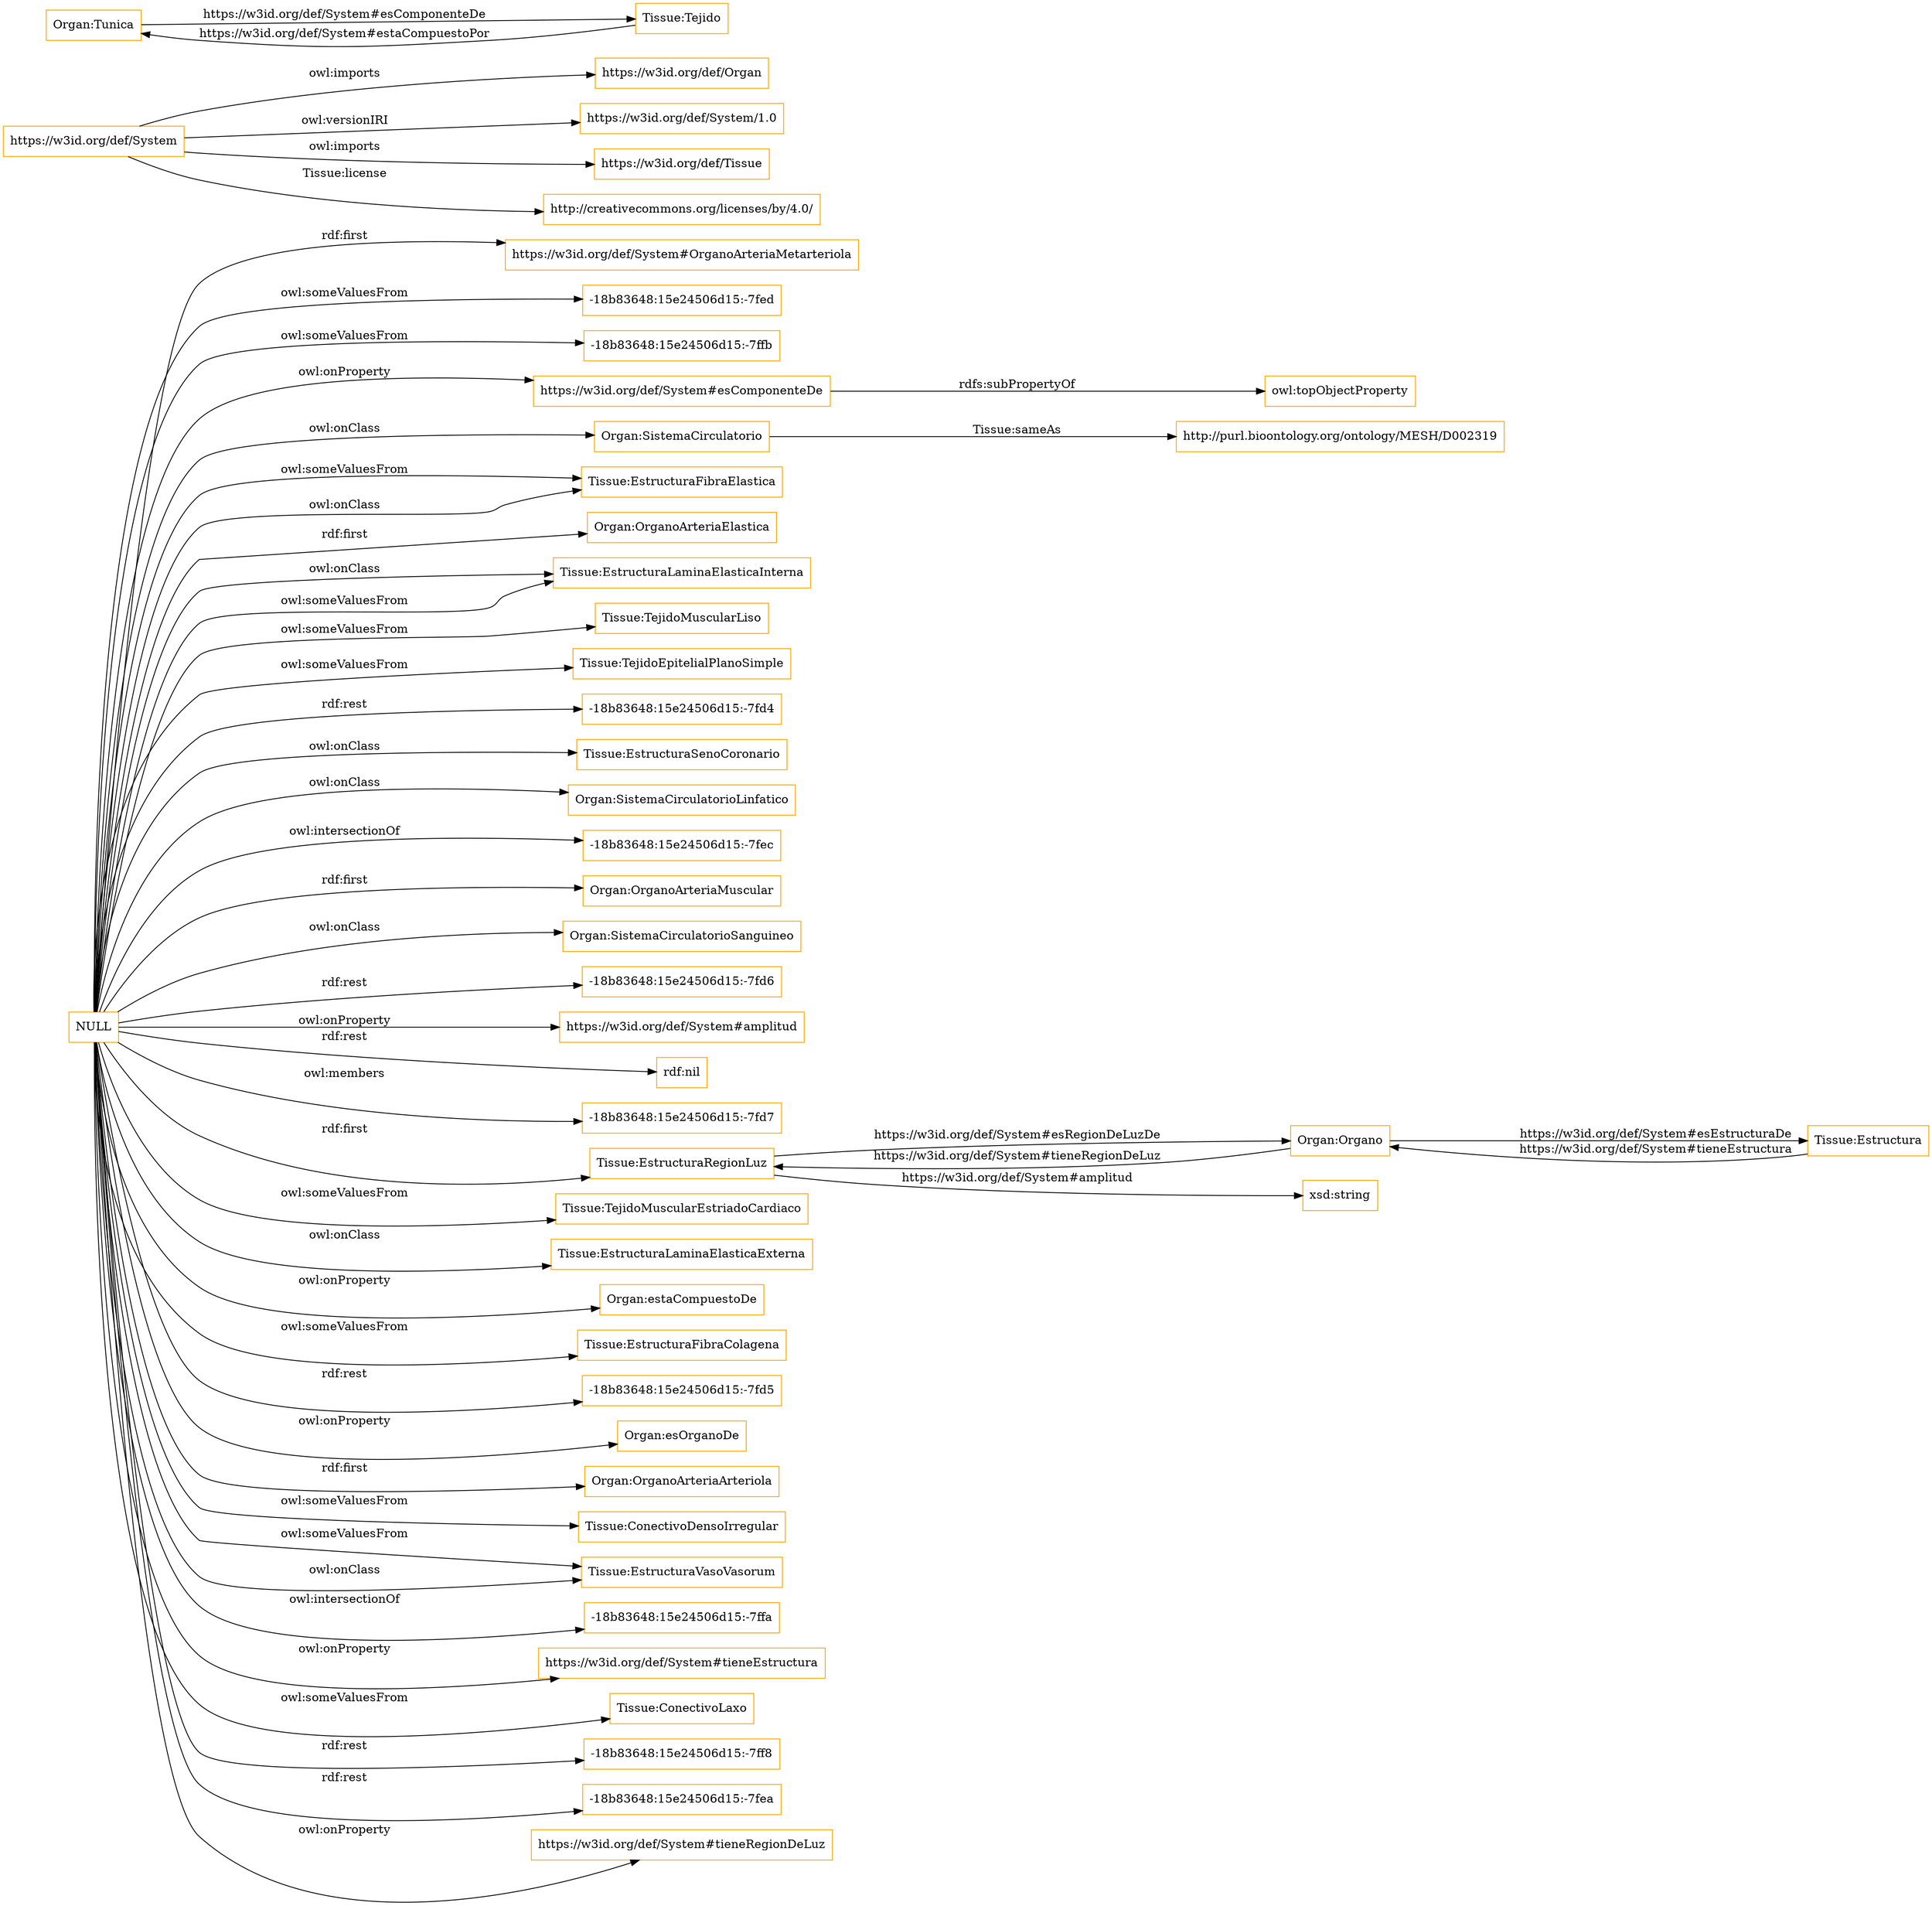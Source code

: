 digraph ar2dtool_diagram { 
rankdir=LR;
size="1501"
node [shape = rectangle, color="orange"]; "https://w3id.org/def/System#OrganoArteriaMetarteriola" "-18b83648:15e24506d15:-7fed" "-18b83648:15e24506d15:-7ffb" ; /*classes style*/
	"https://w3id.org/def/System" -> "https://w3id.org/def/Organ" [ label = "owl:imports" ];
	"https://w3id.org/def/System" -> "https://w3id.org/def/System/1.0" [ label = "owl:versionIRI" ];
	"https://w3id.org/def/System" -> "https://w3id.org/def/Tissue" [ label = "owl:imports" ];
	"https://w3id.org/def/System" -> "http://creativecommons.org/licenses/by/4.0/" [ label = "Tissue:license" ];
	"https://w3id.org/def/System#esComponenteDe" -> "owl:topObjectProperty" [ label = "rdfs:subPropertyOf" ];
	"Organ:SistemaCirculatorio" -> "http://purl.bioontology.org/ontology/MESH/D002319" [ label = "Tissue:sameAs" ];
	"NULL" -> "-18b83648:15e24506d15:-7fed" [ label = "owl:someValuesFrom" ];
	"NULL" -> "Tissue:EstructuraFibraElastica" [ label = "owl:someValuesFrom" ];
	"NULL" -> "Organ:OrganoArteriaElastica" [ label = "rdf:first" ];
	"NULL" -> "Tissue:EstructuraLaminaElasticaInterna" [ label = "owl:onClass" ];
	"NULL" -> "https://w3id.org/def/System#OrganoArteriaMetarteriola" [ label = "rdf:first" ];
	"NULL" -> "Tissue:TejidoMuscularLiso" [ label = "owl:someValuesFrom" ];
	"NULL" -> "Tissue:TejidoEpitelialPlanoSimple" [ label = "owl:someValuesFrom" ];
	"NULL" -> "-18b83648:15e24506d15:-7fd4" [ label = "rdf:rest" ];
	"NULL" -> "Tissue:EstructuraSenoCoronario" [ label = "owl:onClass" ];
	"NULL" -> "-18b83648:15e24506d15:-7ffb" [ label = "owl:someValuesFrom" ];
	"NULL" -> "Organ:SistemaCirculatorioLinfatico" [ label = "owl:onClass" ];
	"NULL" -> "-18b83648:15e24506d15:-7fec" [ label = "owl:intersectionOf" ];
	"NULL" -> "Organ:OrganoArteriaMuscular" [ label = "rdf:first" ];
	"NULL" -> "Organ:SistemaCirculatorioSanguineo" [ label = "owl:onClass" ];
	"NULL" -> "-18b83648:15e24506d15:-7fd6" [ label = "rdf:rest" ];
	"NULL" -> "https://w3id.org/def/System#amplitud" [ label = "owl:onProperty" ];
	"NULL" -> "rdf:nil" [ label = "rdf:rest" ];
	"NULL" -> "-18b83648:15e24506d15:-7fd7" [ label = "owl:members" ];
	"NULL" -> "Tissue:EstructuraFibraElastica" [ label = "owl:onClass" ];
	"NULL" -> "Tissue:EstructuraRegionLuz" [ label = "rdf:first" ];
	"NULL" -> "Tissue:TejidoMuscularEstriadoCardiaco" [ label = "owl:someValuesFrom" ];
	"NULL" -> "Tissue:EstructuraLaminaElasticaInterna" [ label = "owl:someValuesFrom" ];
	"NULL" -> "Tissue:EstructuraLaminaElasticaExterna" [ label = "owl:onClass" ];
	"NULL" -> "Organ:estaCompuestoDe" [ label = "owl:onProperty" ];
	"NULL" -> "Tissue:EstructuraFibraColagena" [ label = "owl:someValuesFrom" ];
	"NULL" -> "https://w3id.org/def/System#esComponenteDe" [ label = "owl:onProperty" ];
	"NULL" -> "-18b83648:15e24506d15:-7fd5" [ label = "rdf:rest" ];
	"NULL" -> "Organ:esOrganoDe" [ label = "owl:onProperty" ];
	"NULL" -> "Organ:OrganoArteriaArteriola" [ label = "rdf:first" ];
	"NULL" -> "Tissue:ConectivoDensoIrregular" [ label = "owl:someValuesFrom" ];
	"NULL" -> "Tissue:EstructuraVasoVasorum" [ label = "owl:someValuesFrom" ];
	"NULL" -> "-18b83648:15e24506d15:-7ffa" [ label = "owl:intersectionOf" ];
	"NULL" -> "https://w3id.org/def/System#tieneEstructura" [ label = "owl:onProperty" ];
	"NULL" -> "Tissue:ConectivoLaxo" [ label = "owl:someValuesFrom" ];
	"NULL" -> "Organ:SistemaCirculatorio" [ label = "owl:onClass" ];
	"NULL" -> "-18b83648:15e24506d15:-7ff8" [ label = "rdf:rest" ];
	"NULL" -> "-18b83648:15e24506d15:-7fea" [ label = "rdf:rest" ];
	"NULL" -> "https://w3id.org/def/System#tieneRegionDeLuz" [ label = "owl:onProperty" ];
	"NULL" -> "Tissue:EstructuraVasoVasorum" [ label = "owl:onClass" ];
	"Organ:Organo" -> "Tissue:EstructuraRegionLuz" [ label = "https://w3id.org/def/System#tieneRegionDeLuz" ];
	"Organ:Tunica" -> "Tissue:Tejido" [ label = "https://w3id.org/def/System#esComponenteDe" ];
	"Tissue:Estructura" -> "Organ:Organo" [ label = "https://w3id.org/def/System#tieneEstructura" ];
	"Tissue:EstructuraRegionLuz" -> "xsd:string" [ label = "https://w3id.org/def/System#amplitud" ];
	"Tissue:Tejido" -> "Organ:Tunica" [ label = "https://w3id.org/def/System#estaCompuestoPor" ];
	"Tissue:EstructuraRegionLuz" -> "Organ:Organo" [ label = "https://w3id.org/def/System#esRegionDeLuzDe" ];
	"Organ:Organo" -> "Tissue:Estructura" [ label = "https://w3id.org/def/System#esEstructuraDe" ];

}

